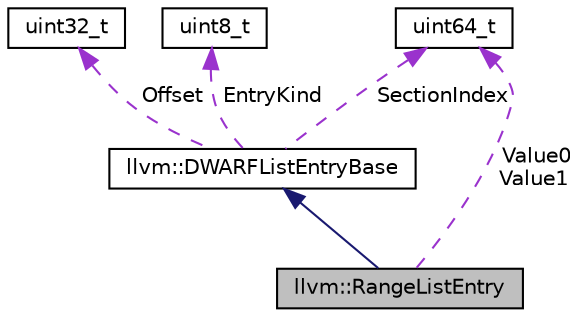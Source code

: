digraph "llvm::RangeListEntry"
{
 // LATEX_PDF_SIZE
  bgcolor="transparent";
  edge [fontname="Helvetica",fontsize="10",labelfontname="Helvetica",labelfontsize="10"];
  node [fontname="Helvetica",fontsize="10",shape="box"];
  Node1 [label="llvm::RangeListEntry",height=0.2,width=0.4,color="black", fillcolor="grey75", style="filled", fontcolor="black",tooltip="A class representing a single range list entry."];
  Node2 -> Node1 [dir="back",color="midnightblue",fontsize="10",style="solid",fontname="Helvetica"];
  Node2 [label="llvm::DWARFListEntryBase",height=0.2,width=0.4,color="black",URL="$structllvm_1_1DWARFListEntryBase.html",tooltip="A base class for DWARF list entries, such as range or location list entries."];
  Node3 -> Node2 [dir="back",color="darkorchid3",fontsize="10",style="dashed",label=" Offset" ,fontname="Helvetica"];
  Node3 [label="uint32_t",height=0.2,width=0.4,color="black",URL="$classuint32__t.html",tooltip=" "];
  Node4 -> Node2 [dir="back",color="darkorchid3",fontsize="10",style="dashed",label=" EntryKind" ,fontname="Helvetica"];
  Node4 [label="uint8_t",height=0.2,width=0.4,color="black",tooltip=" "];
  Node5 -> Node2 [dir="back",color="darkorchid3",fontsize="10",style="dashed",label=" SectionIndex" ,fontname="Helvetica"];
  Node5 [label="uint64_t",height=0.2,width=0.4,color="black",tooltip=" "];
  Node5 -> Node1 [dir="back",color="darkorchid3",fontsize="10",style="dashed",label=" Value0\nValue1" ,fontname="Helvetica"];
}
